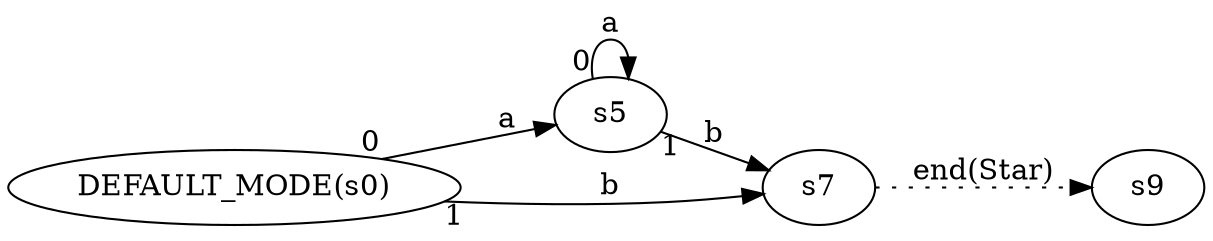 digraph ATN {
  rankdir=LR;

  "DEFAULT_MODE(s0)" -> s5 [label=a taillabel=0]
  s5 -> s5 [label=a taillabel=0]
  s5 -> s7 [label=b taillabel=1]
  s7 -> s9 [label="end(Star)" style=dotted]
  "DEFAULT_MODE(s0)" -> s7 [label=b taillabel=1]
}